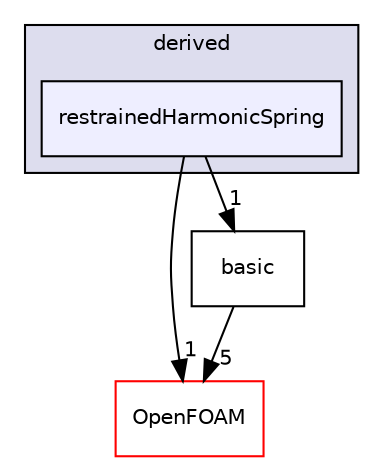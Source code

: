 digraph "src/lagrangian/molecularDynamics/potential/tetherPotential/derived/restrainedHarmonicSpring" {
  bgcolor=transparent;
  compound=true
  node [ fontsize="10", fontname="Helvetica"];
  edge [ labelfontsize="10", labelfontname="Helvetica"];
  subgraph clusterdir_ef7396bd27856fbdf883f50486c52791 {
    graph [ bgcolor="#ddddee", pencolor="black", label="derived" fontname="Helvetica", fontsize="10", URL="dir_ef7396bd27856fbdf883f50486c52791.html"]
  dir_8710c3440d7e64a674c5a54da6cee74f [shape=box, label="restrainedHarmonicSpring", style="filled", fillcolor="#eeeeff", pencolor="black", URL="dir_8710c3440d7e64a674c5a54da6cee74f.html"];
  }
  dir_c5473ff19b20e6ec4dfe5c310b3778a8 [shape=box label="OpenFOAM" color="red" URL="dir_c5473ff19b20e6ec4dfe5c310b3778a8.html"];
  dir_a07e024f814fb2e32a467cfe0550bac9 [shape=box label="basic" URL="dir_a07e024f814fb2e32a467cfe0550bac9.html"];
  dir_8710c3440d7e64a674c5a54da6cee74f->dir_c5473ff19b20e6ec4dfe5c310b3778a8 [headlabel="1", labeldistance=1.5 headhref="dir_001670_001892.html"];
  dir_8710c3440d7e64a674c5a54da6cee74f->dir_a07e024f814fb2e32a467cfe0550bac9 [headlabel="1", labeldistance=1.5 headhref="dir_001670_001666.html"];
  dir_a07e024f814fb2e32a467cfe0550bac9->dir_c5473ff19b20e6ec4dfe5c310b3778a8 [headlabel="5", labeldistance=1.5 headhref="dir_001666_001892.html"];
}
